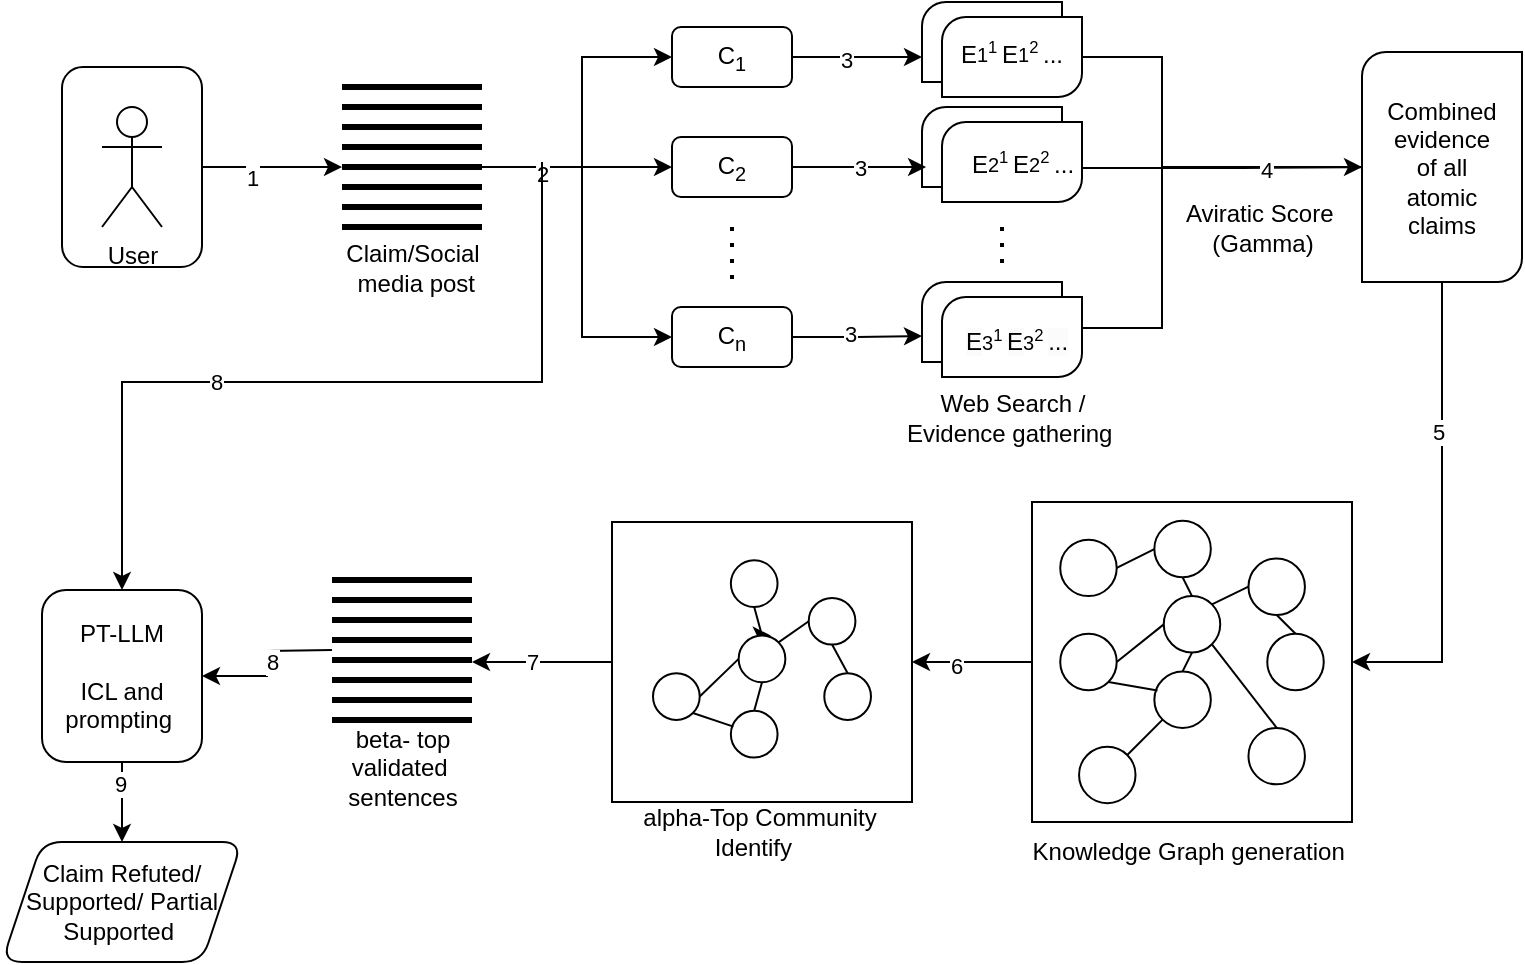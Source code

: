 <mxfile version="26.0.10">
  <diagram name="Page-1" id="jsT0N0fRBXpK1URyJz6Q">
    <mxGraphModel dx="984" dy="1711" grid="1" gridSize="10" guides="1" tooltips="1" connect="1" arrows="1" fold="1" page="1" pageScale="1" pageWidth="850" pageHeight="1100" math="1" shadow="0">
      <root>
        <mxCell id="0" />
        <mxCell id="1" parent="0" />
        <mxCell id="nDarf_pPfflu9-YpbUOt-16" style="edgeStyle=orthogonalEdgeStyle;rounded=0;orthogonalLoop=1;jettySize=auto;html=1;" edge="1" parent="1" source="nDarf_pPfflu9-YpbUOt-1">
          <mxGeometry relative="1" as="geometry">
            <mxPoint x="230" y="-617.5" as="targetPoint" />
          </mxGeometry>
        </mxCell>
        <mxCell id="nDarf_pPfflu9-YpbUOt-149" value="1" style="edgeLabel;html=1;align=center;verticalAlign=middle;resizable=0;points=[];" vertex="1" connectable="0" parent="nDarf_pPfflu9-YpbUOt-16">
          <mxGeometry x="-0.291" y="-4" relative="1" as="geometry">
            <mxPoint y="1" as="offset" />
          </mxGeometry>
        </mxCell>
        <mxCell id="nDarf_pPfflu9-YpbUOt-15" value="" style="group;strokeWidth=3;" vertex="1" connectable="0" parent="1">
          <mxGeometry x="230" y="-657.5" width="70" height="70" as="geometry" />
        </mxCell>
        <mxCell id="nDarf_pPfflu9-YpbUOt-5" value="" style="group;strokeWidth=3;" vertex="1" connectable="0" parent="nDarf_pPfflu9-YpbUOt-15">
          <mxGeometry width="70" height="10" as="geometry" />
        </mxCell>
        <mxCell id="nDarf_pPfflu9-YpbUOt-3" value="" style="endArrow=none;html=1;rounded=0;strokeWidth=3;" edge="1" parent="nDarf_pPfflu9-YpbUOt-5">
          <mxGeometry width="50" height="50" relative="1" as="geometry">
            <mxPoint as="sourcePoint" />
            <mxPoint x="70" as="targetPoint" />
          </mxGeometry>
        </mxCell>
        <mxCell id="nDarf_pPfflu9-YpbUOt-4" value="" style="endArrow=none;html=1;rounded=0;strokeWidth=3;" edge="1" parent="nDarf_pPfflu9-YpbUOt-5">
          <mxGeometry width="50" height="50" relative="1" as="geometry">
            <mxPoint y="10" as="sourcePoint" />
            <mxPoint x="70" y="10" as="targetPoint" />
          </mxGeometry>
        </mxCell>
        <mxCell id="nDarf_pPfflu9-YpbUOt-6" value="" style="group;strokeWidth=3;" vertex="1" connectable="0" parent="nDarf_pPfflu9-YpbUOt-15">
          <mxGeometry y="20" width="70" height="10" as="geometry" />
        </mxCell>
        <mxCell id="nDarf_pPfflu9-YpbUOt-7" value="" style="endArrow=none;html=1;rounded=0;strokeWidth=3;" edge="1" parent="nDarf_pPfflu9-YpbUOt-6">
          <mxGeometry width="50" height="50" relative="1" as="geometry">
            <mxPoint as="sourcePoint" />
            <mxPoint x="70" as="targetPoint" />
          </mxGeometry>
        </mxCell>
        <mxCell id="nDarf_pPfflu9-YpbUOt-8" value="" style="endArrow=none;html=1;rounded=0;strokeWidth=3;" edge="1" parent="nDarf_pPfflu9-YpbUOt-6">
          <mxGeometry width="50" height="50" relative="1" as="geometry">
            <mxPoint y="10" as="sourcePoint" />
            <mxPoint x="70" y="10" as="targetPoint" />
          </mxGeometry>
        </mxCell>
        <mxCell id="nDarf_pPfflu9-YpbUOt-9" value="" style="group;strokeWidth=3;" vertex="1" connectable="0" parent="nDarf_pPfflu9-YpbUOt-15">
          <mxGeometry y="40" width="70" height="10" as="geometry" />
        </mxCell>
        <mxCell id="nDarf_pPfflu9-YpbUOt-10" value="" style="endArrow=none;html=1;rounded=0;strokeWidth=3;" edge="1" parent="nDarf_pPfflu9-YpbUOt-9">
          <mxGeometry width="50" height="50" relative="1" as="geometry">
            <mxPoint as="sourcePoint" />
            <mxPoint x="70" as="targetPoint" />
          </mxGeometry>
        </mxCell>
        <mxCell id="nDarf_pPfflu9-YpbUOt-11" value="" style="endArrow=none;html=1;rounded=0;strokeWidth=3;" edge="1" parent="nDarf_pPfflu9-YpbUOt-9">
          <mxGeometry width="50" height="50" relative="1" as="geometry">
            <mxPoint y="10" as="sourcePoint" />
            <mxPoint x="70" y="10" as="targetPoint" />
          </mxGeometry>
        </mxCell>
        <mxCell id="nDarf_pPfflu9-YpbUOt-12" value="" style="group;strokeWidth=3;" vertex="1" connectable="0" parent="nDarf_pPfflu9-YpbUOt-15">
          <mxGeometry y="60" width="70" height="10" as="geometry" />
        </mxCell>
        <mxCell id="nDarf_pPfflu9-YpbUOt-13" value="" style="endArrow=none;html=1;rounded=0;strokeWidth=3;" edge="1" parent="nDarf_pPfflu9-YpbUOt-12">
          <mxGeometry width="50" height="50" relative="1" as="geometry">
            <mxPoint as="sourcePoint" />
            <mxPoint x="70" as="targetPoint" />
          </mxGeometry>
        </mxCell>
        <mxCell id="nDarf_pPfflu9-YpbUOt-14" value="" style="endArrow=none;html=1;rounded=0;strokeWidth=3;" edge="1" parent="nDarf_pPfflu9-YpbUOt-12">
          <mxGeometry width="50" height="50" relative="1" as="geometry">
            <mxPoint y="10" as="sourcePoint" />
            <mxPoint x="70" y="10" as="targetPoint" />
          </mxGeometry>
        </mxCell>
        <mxCell id="nDarf_pPfflu9-YpbUOt-17" value="Claim/Social&lt;div&gt;&amp;nbsp;media post&lt;/div&gt;" style="text;html=1;align=center;verticalAlign=middle;resizable=0;points=[];autosize=1;strokeColor=none;fillColor=none;" vertex="1" parent="1">
          <mxGeometry x="220" y="-587.5" width="90" height="40" as="geometry" />
        </mxCell>
        <mxCell id="nDarf_pPfflu9-YpbUOt-18" value="C&lt;sub&gt;1&lt;/sub&gt;" style="rounded=1;whiteSpace=wrap;html=1;" vertex="1" parent="1">
          <mxGeometry x="395" y="-687.5" width="60" height="30" as="geometry" />
        </mxCell>
        <mxCell id="nDarf_pPfflu9-YpbUOt-19" value="C&lt;sub&gt;2&lt;/sub&gt;" style="rounded=1;whiteSpace=wrap;html=1;" vertex="1" parent="1">
          <mxGeometry x="395" y="-632.5" width="60" height="30" as="geometry" />
        </mxCell>
        <mxCell id="nDarf_pPfflu9-YpbUOt-20" value="C&lt;sub&gt;n&lt;/sub&gt;" style="rounded=1;whiteSpace=wrap;html=1;" vertex="1" parent="1">
          <mxGeometry x="395" y="-547.5" width="60" height="30" as="geometry" />
        </mxCell>
        <mxCell id="nDarf_pPfflu9-YpbUOt-23" value="" style="endArrow=classic;html=1;rounded=0;entryX=0;entryY=0.5;entryDx=0;entryDy=0;" edge="1" parent="1" target="nDarf_pPfflu9-YpbUOt-18">
          <mxGeometry width="50" height="50" relative="1" as="geometry">
            <mxPoint x="300" y="-617.5" as="sourcePoint" />
            <mxPoint x="460" y="-497.5" as="targetPoint" />
            <Array as="points">
              <mxPoint x="350" y="-617.5" />
              <mxPoint x="350" y="-672.5" />
            </Array>
          </mxGeometry>
        </mxCell>
        <mxCell id="nDarf_pPfflu9-YpbUOt-150" value="2" style="edgeLabel;html=1;align=center;verticalAlign=middle;resizable=0;points=[];" vertex="1" connectable="0" parent="nDarf_pPfflu9-YpbUOt-23">
          <mxGeometry x="-0.6" y="-2" relative="1" as="geometry">
            <mxPoint y="1" as="offset" />
          </mxGeometry>
        </mxCell>
        <mxCell id="nDarf_pPfflu9-YpbUOt-24" value="" style="endArrow=none;dashed=1;html=1;dashPattern=1 3;strokeWidth=2;rounded=0;" edge="1" parent="1">
          <mxGeometry width="50" height="50" relative="1" as="geometry">
            <mxPoint x="425" y="-587.5" as="sourcePoint" />
            <mxPoint x="425" y="-557.5" as="targetPoint" />
          </mxGeometry>
        </mxCell>
        <mxCell id="nDarf_pPfflu9-YpbUOt-25" value="" style="endArrow=classic;html=1;rounded=0;entryX=0;entryY=0.5;entryDx=0;entryDy=0;" edge="1" parent="1" target="nDarf_pPfflu9-YpbUOt-19">
          <mxGeometry width="50" height="50" relative="1" as="geometry">
            <mxPoint x="350" y="-617.5" as="sourcePoint" />
            <mxPoint x="460" y="-497.5" as="targetPoint" />
            <Array as="points" />
          </mxGeometry>
        </mxCell>
        <mxCell id="nDarf_pPfflu9-YpbUOt-26" value="" style="endArrow=classic;html=1;rounded=0;entryX=0;entryY=0.5;entryDx=0;entryDy=0;" edge="1" parent="1" target="nDarf_pPfflu9-YpbUOt-20">
          <mxGeometry width="50" height="50" relative="1" as="geometry">
            <mxPoint x="350" y="-617.5" as="sourcePoint" />
            <mxPoint x="460" y="-497.5" as="targetPoint" />
            <Array as="points">
              <mxPoint x="350" y="-532.5" />
            </Array>
          </mxGeometry>
        </mxCell>
        <mxCell id="nDarf_pPfflu9-YpbUOt-30" value="" style="group" vertex="1" connectable="0" parent="1">
          <mxGeometry x="520" y="-700" width="90" height="55" as="geometry" />
        </mxCell>
        <mxCell id="nDarf_pPfflu9-YpbUOt-50" value="" style="group" vertex="1" connectable="0" parent="nDarf_pPfflu9-YpbUOt-30">
          <mxGeometry width="80" height="47.5" as="geometry" />
        </mxCell>
        <mxCell id="nDarf_pPfflu9-YpbUOt-28" value="" style="verticalLabelPosition=bottom;verticalAlign=top;html=1;shape=mxgraph.basic.diag_round_rect;dx=6;whiteSpace=wrap;" vertex="1" parent="nDarf_pPfflu9-YpbUOt-50">
          <mxGeometry width="70" height="40" as="geometry" />
        </mxCell>
        <mxCell id="nDarf_pPfflu9-YpbUOt-52" style="edgeStyle=orthogonalEdgeStyle;rounded=0;orthogonalLoop=1;jettySize=auto;html=1;exitX=1;exitY=0.5;exitDx=0;exitDy=0;exitPerimeter=0;" edge="1" parent="nDarf_pPfflu9-YpbUOt-50" source="nDarf_pPfflu9-YpbUOt-29">
          <mxGeometry relative="1" as="geometry">
            <mxPoint x="240" y="82.5" as="targetPoint" />
            <Array as="points">
              <mxPoint x="120" y="28" />
              <mxPoint x="120" y="83" />
            </Array>
          </mxGeometry>
        </mxCell>
        <mxCell id="nDarf_pPfflu9-YpbUOt-29" value="" style="verticalLabelPosition=bottom;verticalAlign=top;html=1;shape=mxgraph.basic.diag_round_rect;dx=6;whiteSpace=wrap;" vertex="1" parent="nDarf_pPfflu9-YpbUOt-50">
          <mxGeometry x="10" y="7.5" width="70" height="40" as="geometry" />
        </mxCell>
        <mxCell id="nDarf_pPfflu9-YpbUOt-41" value="E&lt;font size=&quot;1&quot;&gt;1&lt;sup&gt;1&amp;nbsp;&lt;/sup&gt;&lt;/font&gt;E&lt;font size=&quot;1&quot;&gt;1&lt;sup&gt;2&amp;nbsp;&lt;/sup&gt;&lt;/font&gt;..." style="text;html=1;align=center;verticalAlign=middle;whiteSpace=wrap;rounded=0;" vertex="1" parent="nDarf_pPfflu9-YpbUOt-50">
          <mxGeometry x="15" y="10" width="60" height="30" as="geometry" />
        </mxCell>
        <mxCell id="nDarf_pPfflu9-YpbUOt-31" value="" style="group" vertex="1" connectable="0" parent="1">
          <mxGeometry x="520" y="-647.5" width="90" height="55" as="geometry" />
        </mxCell>
        <mxCell id="nDarf_pPfflu9-YpbUOt-54" value="" style="group" vertex="1" connectable="0" parent="nDarf_pPfflu9-YpbUOt-31">
          <mxGeometry width="90" height="47.5" as="geometry" />
        </mxCell>
        <mxCell id="nDarf_pPfflu9-YpbUOt-32" value="" style="verticalLabelPosition=bottom;verticalAlign=top;html=1;shape=mxgraph.basic.diag_round_rect;dx=6;whiteSpace=wrap;" vertex="1" parent="nDarf_pPfflu9-YpbUOt-54">
          <mxGeometry width="70" height="40" as="geometry" />
        </mxCell>
        <mxCell id="nDarf_pPfflu9-YpbUOt-48" value="" style="group" vertex="1" connectable="0" parent="nDarf_pPfflu9-YpbUOt-54">
          <mxGeometry x="10" y="7.5" width="80" height="40" as="geometry" />
        </mxCell>
        <mxCell id="nDarf_pPfflu9-YpbUOt-55" style="edgeStyle=orthogonalEdgeStyle;rounded=0;orthogonalLoop=1;jettySize=auto;html=1;exitX=1;exitY=0.5;exitDx=0;exitDy=0;exitPerimeter=0;" edge="1" parent="nDarf_pPfflu9-YpbUOt-48" source="nDarf_pPfflu9-YpbUOt-33">
          <mxGeometry relative="1" as="geometry">
            <mxPoint x="230" y="22.5" as="targetPoint" />
            <Array as="points">
              <mxPoint x="70" y="23" />
              <mxPoint x="150" y="23" />
            </Array>
          </mxGeometry>
        </mxCell>
        <mxCell id="nDarf_pPfflu9-YpbUOt-33" value="" style="verticalLabelPosition=bottom;verticalAlign=top;html=1;shape=mxgraph.basic.diag_round_rect;dx=6;whiteSpace=wrap;" vertex="1" parent="nDarf_pPfflu9-YpbUOt-48">
          <mxGeometry width="70" height="40" as="geometry" />
        </mxCell>
        <mxCell id="nDarf_pPfflu9-YpbUOt-42" value="&lt;span style=&quot;white-space: normal;&quot;&gt;E&lt;/span&gt;&lt;font style=&quot;white-space: normal;&quot; size=&quot;1&quot;&gt;2&lt;sup&gt;1&amp;nbsp;&lt;/sup&gt;&lt;/font&gt;&lt;span style=&quot;white-space: normal;&quot;&gt;E&lt;/span&gt;&lt;font style=&quot;white-space: normal;&quot; size=&quot;1&quot;&gt;2&lt;sup&gt;2&amp;nbsp;&lt;/sup&gt;&lt;/font&gt;&lt;span style=&quot;white-space: normal;&quot;&gt;...&lt;/span&gt;" style="text;html=1;align=center;verticalAlign=middle;resizable=0;points=[];autosize=1;strokeColor=none;fillColor=none;" vertex="1" parent="nDarf_pPfflu9-YpbUOt-48">
          <mxGeometry y="5" width="80" height="30" as="geometry" />
        </mxCell>
        <mxCell id="nDarf_pPfflu9-YpbUOt-34" value="" style="group" vertex="1" connectable="0" parent="1">
          <mxGeometry x="520" y="-560" width="110" height="87.5" as="geometry" />
        </mxCell>
        <mxCell id="nDarf_pPfflu9-YpbUOt-35" value="" style="verticalLabelPosition=bottom;verticalAlign=top;html=1;shape=mxgraph.basic.diag_round_rect;dx=6;whiteSpace=wrap;" vertex="1" parent="nDarf_pPfflu9-YpbUOt-34">
          <mxGeometry width="70" height="40" as="geometry" />
        </mxCell>
        <mxCell id="nDarf_pPfflu9-YpbUOt-36" value="" style="verticalLabelPosition=bottom;verticalAlign=top;html=1;shape=mxgraph.basic.diag_round_rect;dx=6;whiteSpace=wrap;" vertex="1" parent="nDarf_pPfflu9-YpbUOt-34">
          <mxGeometry x="10" y="7.5" width="70" height="40" as="geometry" />
        </mxCell>
        <mxCell id="nDarf_pPfflu9-YpbUOt-43" value="&lt;span style=&quot;caret-color: rgb(0, 0, 0); color: rgb(0, 0, 0); font-family: Helvetica; font-size: 12px; font-style: normal; font-variant-caps: normal; font-weight: 400; letter-spacing: normal; text-align: center; text-indent: 0px; text-transform: none; white-space: normal; word-spacing: 0px; -webkit-text-stroke-width: 0px; background-color: rgb(251, 251, 251); text-decoration: none; float: none; display: inline !important;&quot;&gt;E&lt;/span&gt;&lt;font size=&quot;1&quot; style=&quot;caret-color: rgb(0, 0, 0); color: rgb(0, 0, 0); font-family: Helvetica; font-style: normal; font-variant-caps: normal; font-weight: 400; letter-spacing: normal; text-align: center; text-indent: 0px; text-transform: none; white-space: normal; word-spacing: 0px; -webkit-text-stroke-width: 0px; text-decoration: none;&quot;&gt;3&lt;sup&gt;1&amp;nbsp;&lt;/sup&gt;&lt;/font&gt;&lt;span style=&quot;caret-color: rgb(0, 0, 0); color: rgb(0, 0, 0); font-family: Helvetica; font-size: 12px; font-style: normal; font-variant-caps: normal; font-weight: 400; letter-spacing: normal; text-align: center; text-indent: 0px; text-transform: none; white-space: normal; word-spacing: 0px; -webkit-text-stroke-width: 0px; background-color: rgb(251, 251, 251); text-decoration: none; float: none; display: inline !important;&quot;&gt;E&lt;/span&gt;&lt;font size=&quot;1&quot; style=&quot;caret-color: rgb(0, 0, 0); color: rgb(0, 0, 0); font-family: Helvetica; font-style: normal; font-variant-caps: normal; font-weight: 400; letter-spacing: normal; text-align: center; text-indent: 0px; text-transform: none; white-space: normal; word-spacing: 0px; -webkit-text-stroke-width: 0px; text-decoration: none;&quot;&gt;3&lt;sup&gt;2&amp;nbsp;&lt;/sup&gt;&lt;/font&gt;&lt;span style=&quot;caret-color: rgb(0, 0, 0); color: rgb(0, 0, 0); font-family: Helvetica; font-size: 12px; font-style: normal; font-variant-caps: normal; font-weight: 400; letter-spacing: normal; text-align: center; text-indent: 0px; text-transform: none; white-space: normal; word-spacing: 0px; -webkit-text-stroke-width: 0px; background-color: rgb(251, 251, 251); text-decoration: none; float: none; display: inline !important;&quot;&gt;...&lt;/span&gt;" style="text;whiteSpace=wrap;html=1;" vertex="1" parent="nDarf_pPfflu9-YpbUOt-34">
          <mxGeometry x="20" y="15" width="90" height="40" as="geometry" />
        </mxCell>
        <mxCell id="nDarf_pPfflu9-YpbUOt-147" value="Web Search /&lt;div&gt;Evidence gathering&amp;nbsp;&lt;/div&gt;" style="text;html=1;align=center;verticalAlign=middle;resizable=0;points=[];autosize=1;strokeColor=none;fillColor=none;" vertex="1" parent="nDarf_pPfflu9-YpbUOt-34">
          <mxGeometry x="-20" y="47.5" width="130" height="40" as="geometry" />
        </mxCell>
        <mxCell id="nDarf_pPfflu9-YpbUOt-37" style="edgeStyle=orthogonalEdgeStyle;rounded=0;orthogonalLoop=1;jettySize=auto;html=1;exitX=1;exitY=0.5;exitDx=0;exitDy=0;entryX=0;entryY=0.688;entryDx=0;entryDy=0;entryPerimeter=0;" edge="1" parent="1" source="nDarf_pPfflu9-YpbUOt-18" target="nDarf_pPfflu9-YpbUOt-28">
          <mxGeometry relative="1" as="geometry" />
        </mxCell>
        <mxCell id="nDarf_pPfflu9-YpbUOt-151" value="3" style="edgeLabel;html=1;align=center;verticalAlign=middle;resizable=0;points=[];" vertex="1" connectable="0" parent="nDarf_pPfflu9-YpbUOt-37">
          <mxGeometry x="-0.169" y="-1" relative="1" as="geometry">
            <mxPoint as="offset" />
          </mxGeometry>
        </mxCell>
        <mxCell id="nDarf_pPfflu9-YpbUOt-38" value="3" style="edgeStyle=orthogonalEdgeStyle;rounded=0;orthogonalLoop=1;jettySize=auto;html=1;exitX=1;exitY=0.5;exitDx=0;exitDy=0;entryX=0.029;entryY=0.75;entryDx=0;entryDy=0;entryPerimeter=0;" edge="1" parent="1" source="nDarf_pPfflu9-YpbUOt-19" target="nDarf_pPfflu9-YpbUOt-32">
          <mxGeometry relative="1" as="geometry" />
        </mxCell>
        <mxCell id="nDarf_pPfflu9-YpbUOt-40" style="edgeStyle=orthogonalEdgeStyle;rounded=0;orthogonalLoop=1;jettySize=auto;html=1;exitX=1;exitY=0.5;exitDx=0;exitDy=0;entryX=0;entryY=0.675;entryDx=0;entryDy=0;entryPerimeter=0;" edge="1" parent="1" source="nDarf_pPfflu9-YpbUOt-20" target="nDarf_pPfflu9-YpbUOt-35">
          <mxGeometry relative="1" as="geometry">
            <mxPoint x="500" y="-532.5" as="targetPoint" />
          </mxGeometry>
        </mxCell>
        <mxCell id="nDarf_pPfflu9-YpbUOt-152" value="3" style="edgeLabel;html=1;align=center;verticalAlign=middle;resizable=0;points=[];" vertex="1" connectable="0" parent="nDarf_pPfflu9-YpbUOt-40">
          <mxGeometry x="-0.115" y="3" relative="1" as="geometry">
            <mxPoint y="1" as="offset" />
          </mxGeometry>
        </mxCell>
        <mxCell id="nDarf_pPfflu9-YpbUOt-44" value="" style="endArrow=none;dashed=1;html=1;dashPattern=1 3;strokeWidth=2;rounded=0;" edge="1" parent="1">
          <mxGeometry width="50" height="50" relative="1" as="geometry">
            <mxPoint x="560" y="-587.5" as="sourcePoint" />
            <mxPoint x="560" y="-567.5" as="targetPoint" />
          </mxGeometry>
        </mxCell>
        <mxCell id="nDarf_pPfflu9-YpbUOt-60" style="edgeStyle=orthogonalEdgeStyle;rounded=0;orthogonalLoop=1;jettySize=auto;html=1;exitX=0.5;exitY=1;exitDx=0;exitDy=0;exitPerimeter=0;entryX=1;entryY=0.5;entryDx=0;entryDy=0;" edge="1" parent="1" source="nDarf_pPfflu9-YpbUOt-58" target="nDarf_pPfflu9-YpbUOt-84">
          <mxGeometry relative="1" as="geometry">
            <mxPoint x="670" y="-340" as="targetPoint" />
            <Array as="points">
              <mxPoint x="780" y="-370" />
            </Array>
          </mxGeometry>
        </mxCell>
        <mxCell id="nDarf_pPfflu9-YpbUOt-154" value="5" style="edgeLabel;html=1;align=center;verticalAlign=middle;resizable=0;points=[];" vertex="1" connectable="0" parent="nDarf_pPfflu9-YpbUOt-60">
          <mxGeometry x="-0.362" y="-2" relative="1" as="geometry">
            <mxPoint as="offset" />
          </mxGeometry>
        </mxCell>
        <mxCell id="nDarf_pPfflu9-YpbUOt-58" value="" style="verticalLabelPosition=bottom;verticalAlign=top;html=1;shape=mxgraph.basic.diag_round_rect;dx=6;whiteSpace=wrap;" vertex="1" parent="1">
          <mxGeometry x="740" y="-675" width="80" height="115" as="geometry" />
        </mxCell>
        <mxCell id="nDarf_pPfflu9-YpbUOt-59" value="Combined evidence of all atomic claims" style="text;html=1;align=center;verticalAlign=middle;whiteSpace=wrap;rounded=0;" vertex="1" parent="1">
          <mxGeometry x="750" y="-632.5" width="60" height="30" as="geometry" />
        </mxCell>
        <mxCell id="nDarf_pPfflu9-YpbUOt-83" value="" style="group" vertex="1" connectable="0" parent="1">
          <mxGeometry x="575" y="-450" width="165" height="190" as="geometry" />
        </mxCell>
        <mxCell id="nDarf_pPfflu9-YpbUOt-122" style="edgeStyle=orthogonalEdgeStyle;rounded=0;orthogonalLoop=1;jettySize=auto;html=1;exitX=0;exitY=0.5;exitDx=0;exitDy=0;" edge="1" parent="nDarf_pPfflu9-YpbUOt-83" source="nDarf_pPfflu9-YpbUOt-84">
          <mxGeometry relative="1" as="geometry">
            <mxPoint x="-60" y="80" as="targetPoint" />
          </mxGeometry>
        </mxCell>
        <mxCell id="nDarf_pPfflu9-YpbUOt-155" value="6" style="edgeLabel;html=1;align=center;verticalAlign=middle;resizable=0;points=[];" vertex="1" connectable="0" parent="nDarf_pPfflu9-YpbUOt-122">
          <mxGeometry x="0.272" y="1" relative="1" as="geometry">
            <mxPoint as="offset" />
          </mxGeometry>
        </mxCell>
        <mxCell id="nDarf_pPfflu9-YpbUOt-84" value="" style="whiteSpace=wrap;html=1;aspect=fixed;" vertex="1" parent="nDarf_pPfflu9-YpbUOt-83">
          <mxGeometry width="160" height="160" as="geometry" />
        </mxCell>
        <mxCell id="nDarf_pPfflu9-YpbUOt-85" style="rounded=0;orthogonalLoop=1;jettySize=auto;html=1;exitX=1;exitY=0.5;exitDx=0;exitDy=0;entryX=0;entryY=0.5;entryDx=0;entryDy=0;endArrow=none;endFill=0;" edge="1" parent="nDarf_pPfflu9-YpbUOt-83" source="nDarf_pPfflu9-YpbUOt-86" target="nDarf_pPfflu9-YpbUOt-96">
          <mxGeometry relative="1" as="geometry" />
        </mxCell>
        <mxCell id="nDarf_pPfflu9-YpbUOt-86" value="" style="ellipse;whiteSpace=wrap;html=1;aspect=fixed;" vertex="1" parent="nDarf_pPfflu9-YpbUOt-83">
          <mxGeometry x="14.118" y="18.824" width="28.235" height="28.235" as="geometry" />
        </mxCell>
        <mxCell id="nDarf_pPfflu9-YpbUOt-87" style="rounded=0;orthogonalLoop=1;jettySize=auto;html=1;exitX=1;exitY=0;exitDx=0;exitDy=0;entryX=0;entryY=1;entryDx=0;entryDy=0;endArrow=none;endFill=0;" edge="1" parent="nDarf_pPfflu9-YpbUOt-83" source="nDarf_pPfflu9-YpbUOt-88" target="nDarf_pPfflu9-YpbUOt-100">
          <mxGeometry relative="1" as="geometry" />
        </mxCell>
        <mxCell id="nDarf_pPfflu9-YpbUOt-88" value="" style="ellipse;whiteSpace=wrap;html=1;aspect=fixed;" vertex="1" parent="nDarf_pPfflu9-YpbUOt-83">
          <mxGeometry x="23.529" y="122.353" width="28.235" height="28.235" as="geometry" />
        </mxCell>
        <mxCell id="nDarf_pPfflu9-YpbUOt-89" style="rounded=0;orthogonalLoop=1;jettySize=auto;html=1;exitX=1;exitY=0;exitDx=0;exitDy=0;entryX=0;entryY=0.5;entryDx=0;entryDy=0;endArrow=none;endFill=0;" edge="1" parent="nDarf_pPfflu9-YpbUOt-83" source="nDarf_pPfflu9-YpbUOt-91" target="nDarf_pPfflu9-YpbUOt-94">
          <mxGeometry relative="1" as="geometry" />
        </mxCell>
        <mxCell id="nDarf_pPfflu9-YpbUOt-90" style="rounded=0;orthogonalLoop=1;jettySize=auto;html=1;exitX=1;exitY=1;exitDx=0;exitDy=0;entryX=0.5;entryY=0;entryDx=0;entryDy=0;endArrow=none;endFill=0;" edge="1" parent="nDarf_pPfflu9-YpbUOt-83" source="nDarf_pPfflu9-YpbUOt-91" target="nDarf_pPfflu9-YpbUOt-92">
          <mxGeometry relative="1" as="geometry" />
        </mxCell>
        <mxCell id="nDarf_pPfflu9-YpbUOt-91" value="" style="ellipse;whiteSpace=wrap;html=1;aspect=fixed;" vertex="1" parent="nDarf_pPfflu9-YpbUOt-83">
          <mxGeometry x="65.882" y="47.059" width="28.235" height="28.235" as="geometry" />
        </mxCell>
        <mxCell id="nDarf_pPfflu9-YpbUOt-92" value="" style="ellipse;whiteSpace=wrap;html=1;aspect=fixed;" vertex="1" parent="nDarf_pPfflu9-YpbUOt-83">
          <mxGeometry x="108.235" y="112.941" width="28.235" height="28.235" as="geometry" />
        </mxCell>
        <mxCell id="nDarf_pPfflu9-YpbUOt-93" style="rounded=0;orthogonalLoop=1;jettySize=auto;html=1;exitX=0.5;exitY=1;exitDx=0;exitDy=0;entryX=0.5;entryY=0;entryDx=0;entryDy=0;endArrow=none;endFill=0;" edge="1" parent="nDarf_pPfflu9-YpbUOt-83" source="nDarf_pPfflu9-YpbUOt-94" target="nDarf_pPfflu9-YpbUOt-102">
          <mxGeometry relative="1" as="geometry" />
        </mxCell>
        <mxCell id="nDarf_pPfflu9-YpbUOt-94" value="" style="ellipse;whiteSpace=wrap;html=1;aspect=fixed;" vertex="1" parent="nDarf_pPfflu9-YpbUOt-83">
          <mxGeometry x="108.235" y="28.235" width="28.235" height="28.235" as="geometry" />
        </mxCell>
        <mxCell id="nDarf_pPfflu9-YpbUOt-95" style="rounded=0;orthogonalLoop=1;jettySize=auto;html=1;exitX=0.5;exitY=1;exitDx=0;exitDy=0;entryX=0.5;entryY=0;entryDx=0;entryDy=0;endArrow=none;endFill=0;" edge="1" parent="nDarf_pPfflu9-YpbUOt-83" source="nDarf_pPfflu9-YpbUOt-96" target="nDarf_pPfflu9-YpbUOt-91">
          <mxGeometry relative="1" as="geometry" />
        </mxCell>
        <mxCell id="nDarf_pPfflu9-YpbUOt-96" value="" style="ellipse;whiteSpace=wrap;html=1;aspect=fixed;" vertex="1" parent="nDarf_pPfflu9-YpbUOt-83">
          <mxGeometry x="61.176" y="9.412" width="28.235" height="28.235" as="geometry" />
        </mxCell>
        <mxCell id="nDarf_pPfflu9-YpbUOt-97" style="rounded=0;orthogonalLoop=1;jettySize=auto;html=1;exitX=1;exitY=0.5;exitDx=0;exitDy=0;entryX=0;entryY=0.5;entryDx=0;entryDy=0;endArrow=none;endFill=0;" edge="1" parent="nDarf_pPfflu9-YpbUOt-83" source="nDarf_pPfflu9-YpbUOt-98" target="nDarf_pPfflu9-YpbUOt-91">
          <mxGeometry relative="1" as="geometry" />
        </mxCell>
        <mxCell id="nDarf_pPfflu9-YpbUOt-98" value="" style="ellipse;whiteSpace=wrap;html=1;aspect=fixed;" vertex="1" parent="nDarf_pPfflu9-YpbUOt-83">
          <mxGeometry x="14.118" y="65.882" width="28.235" height="28.235" as="geometry" />
        </mxCell>
        <mxCell id="nDarf_pPfflu9-YpbUOt-99" style="rounded=0;orthogonalLoop=1;jettySize=auto;html=1;exitX=0.5;exitY=0;exitDx=0;exitDy=0;entryX=0.5;entryY=1;entryDx=0;entryDy=0;endArrow=none;endFill=0;" edge="1" parent="nDarf_pPfflu9-YpbUOt-83" source="nDarf_pPfflu9-YpbUOt-100" target="nDarf_pPfflu9-YpbUOt-91">
          <mxGeometry relative="1" as="geometry" />
        </mxCell>
        <mxCell id="nDarf_pPfflu9-YpbUOt-100" value="" style="ellipse;whiteSpace=wrap;html=1;aspect=fixed;" vertex="1" parent="nDarf_pPfflu9-YpbUOt-83">
          <mxGeometry x="61.176" y="84.706" width="28.235" height="28.235" as="geometry" />
        </mxCell>
        <mxCell id="nDarf_pPfflu9-YpbUOt-101" style="rounded=0;orthogonalLoop=1;jettySize=auto;html=1;exitX=1;exitY=1;exitDx=0;exitDy=0;entryX=0.056;entryY=0.339;entryDx=0;entryDy=0;entryPerimeter=0;endArrow=none;endFill=0;" edge="1" parent="nDarf_pPfflu9-YpbUOt-83" source="nDarf_pPfflu9-YpbUOt-98" target="nDarf_pPfflu9-YpbUOt-100">
          <mxGeometry relative="1" as="geometry" />
        </mxCell>
        <mxCell id="nDarf_pPfflu9-YpbUOt-102" value="" style="ellipse;whiteSpace=wrap;html=1;aspect=fixed;" vertex="1" parent="nDarf_pPfflu9-YpbUOt-83">
          <mxGeometry x="117.647" y="65.882" width="28.235" height="28.235" as="geometry" />
        </mxCell>
        <mxCell id="nDarf_pPfflu9-YpbUOt-103" value="Knowledge Graph generation&amp;nbsp;" style="text;html=1;align=center;verticalAlign=middle;whiteSpace=wrap;rounded=0;" vertex="1" parent="nDarf_pPfflu9-YpbUOt-83">
          <mxGeometry x="-5" y="160" width="170" height="30" as="geometry" />
        </mxCell>
        <mxCell id="nDarf_pPfflu9-YpbUOt-105" value="" style="group" vertex="1" connectable="0" parent="1">
          <mxGeometry x="365" y="-440" width="155" height="170" as="geometry" />
        </mxCell>
        <mxCell id="nDarf_pPfflu9-YpbUOt-138" style="edgeStyle=orthogonalEdgeStyle;rounded=0;orthogonalLoop=1;jettySize=auto;html=1;exitX=0;exitY=0.5;exitDx=0;exitDy=0;" edge="1" parent="nDarf_pPfflu9-YpbUOt-105" source="nDarf_pPfflu9-YpbUOt-106">
          <mxGeometry relative="1" as="geometry">
            <mxPoint x="-70" y="70" as="targetPoint" />
          </mxGeometry>
        </mxCell>
        <mxCell id="nDarf_pPfflu9-YpbUOt-156" value="7" style="edgeLabel;html=1;align=center;verticalAlign=middle;resizable=0;points=[];" vertex="1" connectable="0" parent="nDarf_pPfflu9-YpbUOt-138">
          <mxGeometry x="0.149" y="-1" relative="1" as="geometry">
            <mxPoint as="offset" />
          </mxGeometry>
        </mxCell>
        <mxCell id="nDarf_pPfflu9-YpbUOt-106" value="" style="rounded=0;whiteSpace=wrap;html=1;" vertex="1" parent="nDarf_pPfflu9-YpbUOt-105">
          <mxGeometry width="150" height="140" as="geometry" />
        </mxCell>
        <mxCell id="nDarf_pPfflu9-YpbUOt-107" value="" style="group" vertex="1" connectable="0" parent="nDarf_pPfflu9-YpbUOt-105">
          <mxGeometry x="20.502" y="19.122" width="108.997" height="101.765" as="geometry" />
        </mxCell>
        <mxCell id="nDarf_pPfflu9-YpbUOt-108" style="rounded=0;orthogonalLoop=1;jettySize=auto;html=1;exitX=1;exitY=0;exitDx=0;exitDy=0;entryX=0;entryY=0.5;entryDx=0;entryDy=0;endArrow=none;endFill=0;" edge="1" parent="nDarf_pPfflu9-YpbUOt-107" source="nDarf_pPfflu9-YpbUOt-110" target="nDarf_pPfflu9-YpbUOt-112">
          <mxGeometry relative="1" as="geometry" />
        </mxCell>
        <mxCell id="nDarf_pPfflu9-YpbUOt-109" style="edgeStyle=orthogonalEdgeStyle;rounded=0;orthogonalLoop=1;jettySize=auto;html=1;exitX=0.5;exitY=0;exitDx=0;exitDy=0;" edge="1" parent="nDarf_pPfflu9-YpbUOt-107" source="nDarf_pPfflu9-YpbUOt-110">
          <mxGeometry relative="1" as="geometry">
            <mxPoint x="58.91" y="37.422" as="targetPoint" />
          </mxGeometry>
        </mxCell>
        <mxCell id="nDarf_pPfflu9-YpbUOt-110" value="" style="ellipse;whiteSpace=wrap;html=1;aspect=fixed;" vertex="1" parent="nDarf_pPfflu9-YpbUOt-107">
          <mxGeometry x="42.82" y="37.647" width="23.356" height="23.356" as="geometry" />
        </mxCell>
        <mxCell id="nDarf_pPfflu9-YpbUOt-111" style="rounded=0;orthogonalLoop=1;jettySize=auto;html=1;exitX=0.5;exitY=1;exitDx=0;exitDy=0;entryX=0.5;entryY=0;entryDx=0;entryDy=0;endArrow=none;endFill=0;" edge="1" parent="nDarf_pPfflu9-YpbUOt-107" source="nDarf_pPfflu9-YpbUOt-112" target="nDarf_pPfflu9-YpbUOt-120">
          <mxGeometry relative="1" as="geometry" />
        </mxCell>
        <mxCell id="nDarf_pPfflu9-YpbUOt-112" value="" style="ellipse;whiteSpace=wrap;html=1;aspect=fixed;" vertex="1" parent="nDarf_pPfflu9-YpbUOt-107">
          <mxGeometry x="77.855" y="18.824" width="23.356" height="23.356" as="geometry" />
        </mxCell>
        <mxCell id="nDarf_pPfflu9-YpbUOt-113" style="rounded=0;orthogonalLoop=1;jettySize=auto;html=1;exitX=0.5;exitY=1;exitDx=0;exitDy=0;entryX=0.5;entryY=0;entryDx=0;entryDy=0;endArrow=none;endFill=0;" edge="1" parent="nDarf_pPfflu9-YpbUOt-107" source="nDarf_pPfflu9-YpbUOt-114" target="nDarf_pPfflu9-YpbUOt-110">
          <mxGeometry relative="1" as="geometry" />
        </mxCell>
        <mxCell id="nDarf_pPfflu9-YpbUOt-114" value="" style="ellipse;whiteSpace=wrap;html=1;aspect=fixed;" vertex="1" parent="nDarf_pPfflu9-YpbUOt-107">
          <mxGeometry x="38.927" width="23.356" height="23.356" as="geometry" />
        </mxCell>
        <mxCell id="nDarf_pPfflu9-YpbUOt-115" style="rounded=0;orthogonalLoop=1;jettySize=auto;html=1;exitX=1;exitY=0.5;exitDx=0;exitDy=0;entryX=0;entryY=0.5;entryDx=0;entryDy=0;endArrow=none;endFill=0;" edge="1" parent="nDarf_pPfflu9-YpbUOt-107" source="nDarf_pPfflu9-YpbUOt-116" target="nDarf_pPfflu9-YpbUOt-110">
          <mxGeometry relative="1" as="geometry" />
        </mxCell>
        <mxCell id="nDarf_pPfflu9-YpbUOt-116" value="" style="ellipse;whiteSpace=wrap;html=1;aspect=fixed;" vertex="1" parent="nDarf_pPfflu9-YpbUOt-107">
          <mxGeometry y="56.471" width="23.356" height="23.356" as="geometry" />
        </mxCell>
        <mxCell id="nDarf_pPfflu9-YpbUOt-117" style="rounded=0;orthogonalLoop=1;jettySize=auto;html=1;exitX=0.5;exitY=0;exitDx=0;exitDy=0;entryX=0.5;entryY=1;entryDx=0;entryDy=0;endArrow=none;endFill=0;" edge="1" parent="nDarf_pPfflu9-YpbUOt-107" source="nDarf_pPfflu9-YpbUOt-118" target="nDarf_pPfflu9-YpbUOt-110">
          <mxGeometry relative="1" as="geometry" />
        </mxCell>
        <mxCell id="nDarf_pPfflu9-YpbUOt-118" value="" style="ellipse;whiteSpace=wrap;html=1;aspect=fixed;" vertex="1" parent="nDarf_pPfflu9-YpbUOt-107">
          <mxGeometry x="38.927" y="75.294" width="23.356" height="23.356" as="geometry" />
        </mxCell>
        <mxCell id="nDarf_pPfflu9-YpbUOt-119" style="rounded=0;orthogonalLoop=1;jettySize=auto;html=1;exitX=1;exitY=1;exitDx=0;exitDy=0;entryX=0.056;entryY=0.339;entryDx=0;entryDy=0;entryPerimeter=0;endArrow=none;endFill=0;" edge="1" parent="nDarf_pPfflu9-YpbUOt-107" source="nDarf_pPfflu9-YpbUOt-116" target="nDarf_pPfflu9-YpbUOt-118">
          <mxGeometry relative="1" as="geometry" />
        </mxCell>
        <mxCell id="nDarf_pPfflu9-YpbUOt-120" value="" style="ellipse;whiteSpace=wrap;html=1;aspect=fixed;" vertex="1" parent="nDarf_pPfflu9-YpbUOt-107">
          <mxGeometry x="85.64" y="56.471" width="23.356" height="23.356" as="geometry" />
        </mxCell>
        <mxCell id="nDarf_pPfflu9-YpbUOt-121" value="alpha-Top Community Identify &amp;nbsp;" style="text;html=1;align=center;verticalAlign=middle;whiteSpace=wrap;rounded=0;" vertex="1" parent="nDarf_pPfflu9-YpbUOt-105">
          <mxGeometry x="-6" y="140" width="160" height="30" as="geometry" />
        </mxCell>
        <mxCell id="nDarf_pPfflu9-YpbUOt-124" value="" style="group;strokeWidth=3;" vertex="1" connectable="0" parent="1">
          <mxGeometry x="225" y="-411" width="70" height="70" as="geometry" />
        </mxCell>
        <mxCell id="nDarf_pPfflu9-YpbUOt-125" value="" style="group;strokeWidth=3;" vertex="1" connectable="0" parent="nDarf_pPfflu9-YpbUOt-124">
          <mxGeometry width="70" height="10" as="geometry" />
        </mxCell>
        <mxCell id="nDarf_pPfflu9-YpbUOt-126" value="" style="endArrow=none;html=1;rounded=0;strokeWidth=3;" edge="1" parent="nDarf_pPfflu9-YpbUOt-125">
          <mxGeometry width="50" height="50" relative="1" as="geometry">
            <mxPoint as="sourcePoint" />
            <mxPoint x="70" as="targetPoint" />
          </mxGeometry>
        </mxCell>
        <mxCell id="nDarf_pPfflu9-YpbUOt-127" value="" style="endArrow=none;html=1;rounded=0;strokeWidth=3;" edge="1" parent="nDarf_pPfflu9-YpbUOt-125">
          <mxGeometry width="50" height="50" relative="1" as="geometry">
            <mxPoint y="10" as="sourcePoint" />
            <mxPoint x="70" y="10" as="targetPoint" />
          </mxGeometry>
        </mxCell>
        <mxCell id="nDarf_pPfflu9-YpbUOt-128" value="" style="group;strokeWidth=3;" vertex="1" connectable="0" parent="nDarf_pPfflu9-YpbUOt-124">
          <mxGeometry y="20" width="70" height="10" as="geometry" />
        </mxCell>
        <mxCell id="nDarf_pPfflu9-YpbUOt-129" value="" style="endArrow=none;html=1;rounded=0;strokeWidth=3;" edge="1" parent="nDarf_pPfflu9-YpbUOt-128">
          <mxGeometry width="50" height="50" relative="1" as="geometry">
            <mxPoint as="sourcePoint" />
            <mxPoint x="70" as="targetPoint" />
          </mxGeometry>
        </mxCell>
        <mxCell id="nDarf_pPfflu9-YpbUOt-130" value="" style="endArrow=none;html=1;rounded=0;strokeWidth=3;" edge="1" parent="nDarf_pPfflu9-YpbUOt-128">
          <mxGeometry width="50" height="50" relative="1" as="geometry">
            <mxPoint y="10" as="sourcePoint" />
            <mxPoint x="70" y="10" as="targetPoint" />
          </mxGeometry>
        </mxCell>
        <mxCell id="nDarf_pPfflu9-YpbUOt-131" value="" style="group;strokeWidth=3;" vertex="1" connectable="0" parent="nDarf_pPfflu9-YpbUOt-124">
          <mxGeometry y="40" width="70" height="10" as="geometry" />
        </mxCell>
        <mxCell id="nDarf_pPfflu9-YpbUOt-132" value="" style="endArrow=none;html=1;rounded=0;strokeWidth=3;" edge="1" parent="nDarf_pPfflu9-YpbUOt-131">
          <mxGeometry width="50" height="50" relative="1" as="geometry">
            <mxPoint as="sourcePoint" />
            <mxPoint x="70" as="targetPoint" />
          </mxGeometry>
        </mxCell>
        <mxCell id="nDarf_pPfflu9-YpbUOt-133" value="" style="endArrow=none;html=1;rounded=0;strokeWidth=3;" edge="1" parent="nDarf_pPfflu9-YpbUOt-131">
          <mxGeometry width="50" height="50" relative="1" as="geometry">
            <mxPoint y="10" as="sourcePoint" />
            <mxPoint x="70" y="10" as="targetPoint" />
          </mxGeometry>
        </mxCell>
        <mxCell id="nDarf_pPfflu9-YpbUOt-134" value="" style="group;strokeWidth=3;" vertex="1" connectable="0" parent="nDarf_pPfflu9-YpbUOt-124">
          <mxGeometry y="60" width="70" height="10" as="geometry" />
        </mxCell>
        <mxCell id="nDarf_pPfflu9-YpbUOt-135" value="" style="endArrow=none;html=1;rounded=0;strokeWidth=3;" edge="1" parent="nDarf_pPfflu9-YpbUOt-134">
          <mxGeometry width="50" height="50" relative="1" as="geometry">
            <mxPoint as="sourcePoint" />
            <mxPoint x="70" as="targetPoint" />
          </mxGeometry>
        </mxCell>
        <mxCell id="nDarf_pPfflu9-YpbUOt-136" value="" style="endArrow=none;html=1;rounded=0;strokeWidth=3;" edge="1" parent="nDarf_pPfflu9-YpbUOt-134">
          <mxGeometry width="50" height="50" relative="1" as="geometry">
            <mxPoint y="10" as="sourcePoint" />
            <mxPoint x="70" y="10" as="targetPoint" />
          </mxGeometry>
        </mxCell>
        <mxCell id="nDarf_pPfflu9-YpbUOt-137" value="&lt;span style=&quot;white-space: normal;&quot;&gt;beta- top validated&amp;nbsp;&lt;/span&gt;&lt;div&gt;&lt;span style=&quot;white-space: normal;&quot;&gt;sentences &amp;nbsp;&amp;nbsp;&lt;/span&gt;&lt;/div&gt;" style="text;html=1;align=center;verticalAlign=middle;resizable=0;points=[];autosize=1;strokeColor=none;fillColor=none;" vertex="1" parent="1">
          <mxGeometry x="195" y="-330" width="130" height="40" as="geometry" />
        </mxCell>
        <mxCell id="nDarf_pPfflu9-YpbUOt-146" value="" style="edgeStyle=orthogonalEdgeStyle;rounded=0;orthogonalLoop=1;jettySize=auto;html=1;" edge="1" parent="1" source="nDarf_pPfflu9-YpbUOt-139" target="nDarf_pPfflu9-YpbUOt-145">
          <mxGeometry relative="1" as="geometry" />
        </mxCell>
        <mxCell id="nDarf_pPfflu9-YpbUOt-159" value="9" style="edgeLabel;html=1;align=center;verticalAlign=middle;resizable=0;points=[];" vertex="1" connectable="0" parent="nDarf_pPfflu9-YpbUOt-146">
          <mxGeometry x="-0.45" y="-1" relative="1" as="geometry">
            <mxPoint as="offset" />
          </mxGeometry>
        </mxCell>
        <mxCell id="nDarf_pPfflu9-YpbUOt-139" value="PT-LLM&lt;div&gt;&lt;br&gt;&lt;/div&gt;&lt;div&gt;ICL and prompting&amp;nbsp;&lt;/div&gt;" style="rounded=1;whiteSpace=wrap;html=1;" vertex="1" parent="1">
          <mxGeometry x="80" y="-406" width="80" height="86" as="geometry" />
        </mxCell>
        <mxCell id="nDarf_pPfflu9-YpbUOt-140" style="edgeStyle=orthogonalEdgeStyle;rounded=0;orthogonalLoop=1;jettySize=auto;html=1;entryX=1;entryY=0.5;entryDx=0;entryDy=0;" edge="1" parent="1" target="nDarf_pPfflu9-YpbUOt-139">
          <mxGeometry relative="1" as="geometry">
            <mxPoint x="285" y="-461" as="targetPoint" />
            <mxPoint x="225" y="-376" as="sourcePoint" />
          </mxGeometry>
        </mxCell>
        <mxCell id="nDarf_pPfflu9-YpbUOt-157" value="8" style="edgeLabel;html=1;align=center;verticalAlign=middle;resizable=0;points=[];" vertex="1" connectable="0" parent="nDarf_pPfflu9-YpbUOt-140">
          <mxGeometry x="-0.019" y="2" relative="1" as="geometry">
            <mxPoint as="offset" />
          </mxGeometry>
        </mxCell>
        <mxCell id="nDarf_pPfflu9-YpbUOt-141" style="edgeStyle=orthogonalEdgeStyle;rounded=0;orthogonalLoop=1;jettySize=auto;html=1;" edge="1" parent="1">
          <mxGeometry relative="1" as="geometry">
            <mxPoint x="120" y="-406" as="targetPoint" />
            <mxPoint x="330" y="-620" as="sourcePoint" />
            <Array as="points">
              <mxPoint x="330" y="-620" />
              <mxPoint x="330" y="-510" />
              <mxPoint x="120" y="-510" />
            </Array>
          </mxGeometry>
        </mxCell>
        <mxCell id="nDarf_pPfflu9-YpbUOt-158" value="8" style="edgeLabel;html=1;align=center;verticalAlign=middle;resizable=0;points=[];" vertex="1" connectable="0" parent="nDarf_pPfflu9-YpbUOt-141">
          <mxGeometry x="0.288" relative="1" as="geometry">
            <mxPoint as="offset" />
          </mxGeometry>
        </mxCell>
        <mxCell id="nDarf_pPfflu9-YpbUOt-145" value="Claim Refuted/&lt;div&gt;Supported/ Partial Supported&amp;nbsp;&lt;/div&gt;" style="shape=parallelogram;perimeter=parallelogramPerimeter;whiteSpace=wrap;html=1;fixedSize=1;rounded=1;" vertex="1" parent="1">
          <mxGeometry x="60" y="-280" width="120" height="60" as="geometry" />
        </mxCell>
        <mxCell id="nDarf_pPfflu9-YpbUOt-148" value="" style="group" vertex="1" connectable="0" parent="1">
          <mxGeometry x="90" y="-667.5" width="70" height="100" as="geometry" />
        </mxCell>
        <mxCell id="nDarf_pPfflu9-YpbUOt-1" value="" style="rounded=1;whiteSpace=wrap;html=1;" vertex="1" parent="nDarf_pPfflu9-YpbUOt-148">
          <mxGeometry width="70" height="100" as="geometry" />
        </mxCell>
        <mxCell id="nDarf_pPfflu9-YpbUOt-2" value="User" style="shape=umlActor;verticalLabelPosition=bottom;verticalAlign=top;html=1;outlineConnect=0;" vertex="1" parent="nDarf_pPfflu9-YpbUOt-148">
          <mxGeometry x="20" y="20" width="30" height="60" as="geometry" />
        </mxCell>
        <mxCell id="nDarf_pPfflu9-YpbUOt-160" value="Aviratic Score&amp;nbsp;&lt;div&gt;(Gamma)&lt;/div&gt;" style="text;html=1;align=center;verticalAlign=middle;resizable=0;points=[];autosize=1;strokeColor=none;fillColor=none;" vertex="1" parent="1">
          <mxGeometry x="640" y="-607.5" width="100" height="40" as="geometry" />
        </mxCell>
        <mxCell id="nDarf_pPfflu9-YpbUOt-57" style="edgeStyle=orthogonalEdgeStyle;rounded=0;orthogonalLoop=1;jettySize=auto;html=1;exitX=1;exitY=0;exitDx=0;exitDy=0;exitPerimeter=0;entryX=0;entryY=0.5;entryDx=0;entryDy=0;entryPerimeter=0;" edge="1" parent="1" source="nDarf_pPfflu9-YpbUOt-36" target="nDarf_pPfflu9-YpbUOt-58">
          <mxGeometry relative="1" as="geometry">
            <mxPoint x="760" y="-617.5" as="targetPoint" />
            <Array as="points">
              <mxPoint x="600" y="-537" />
              <mxPoint x="640" y="-537" />
              <mxPoint x="640" y="-617" />
            </Array>
          </mxGeometry>
        </mxCell>
        <mxCell id="nDarf_pPfflu9-YpbUOt-153" value="4" style="edgeLabel;html=1;align=center;verticalAlign=middle;resizable=0;points=[];" vertex="1" connectable="0" parent="nDarf_pPfflu9-YpbUOt-57">
          <mxGeometry x="0.594" relative="1" as="geometry">
            <mxPoint y="1" as="offset" />
          </mxGeometry>
        </mxCell>
      </root>
    </mxGraphModel>
  </diagram>
</mxfile>
